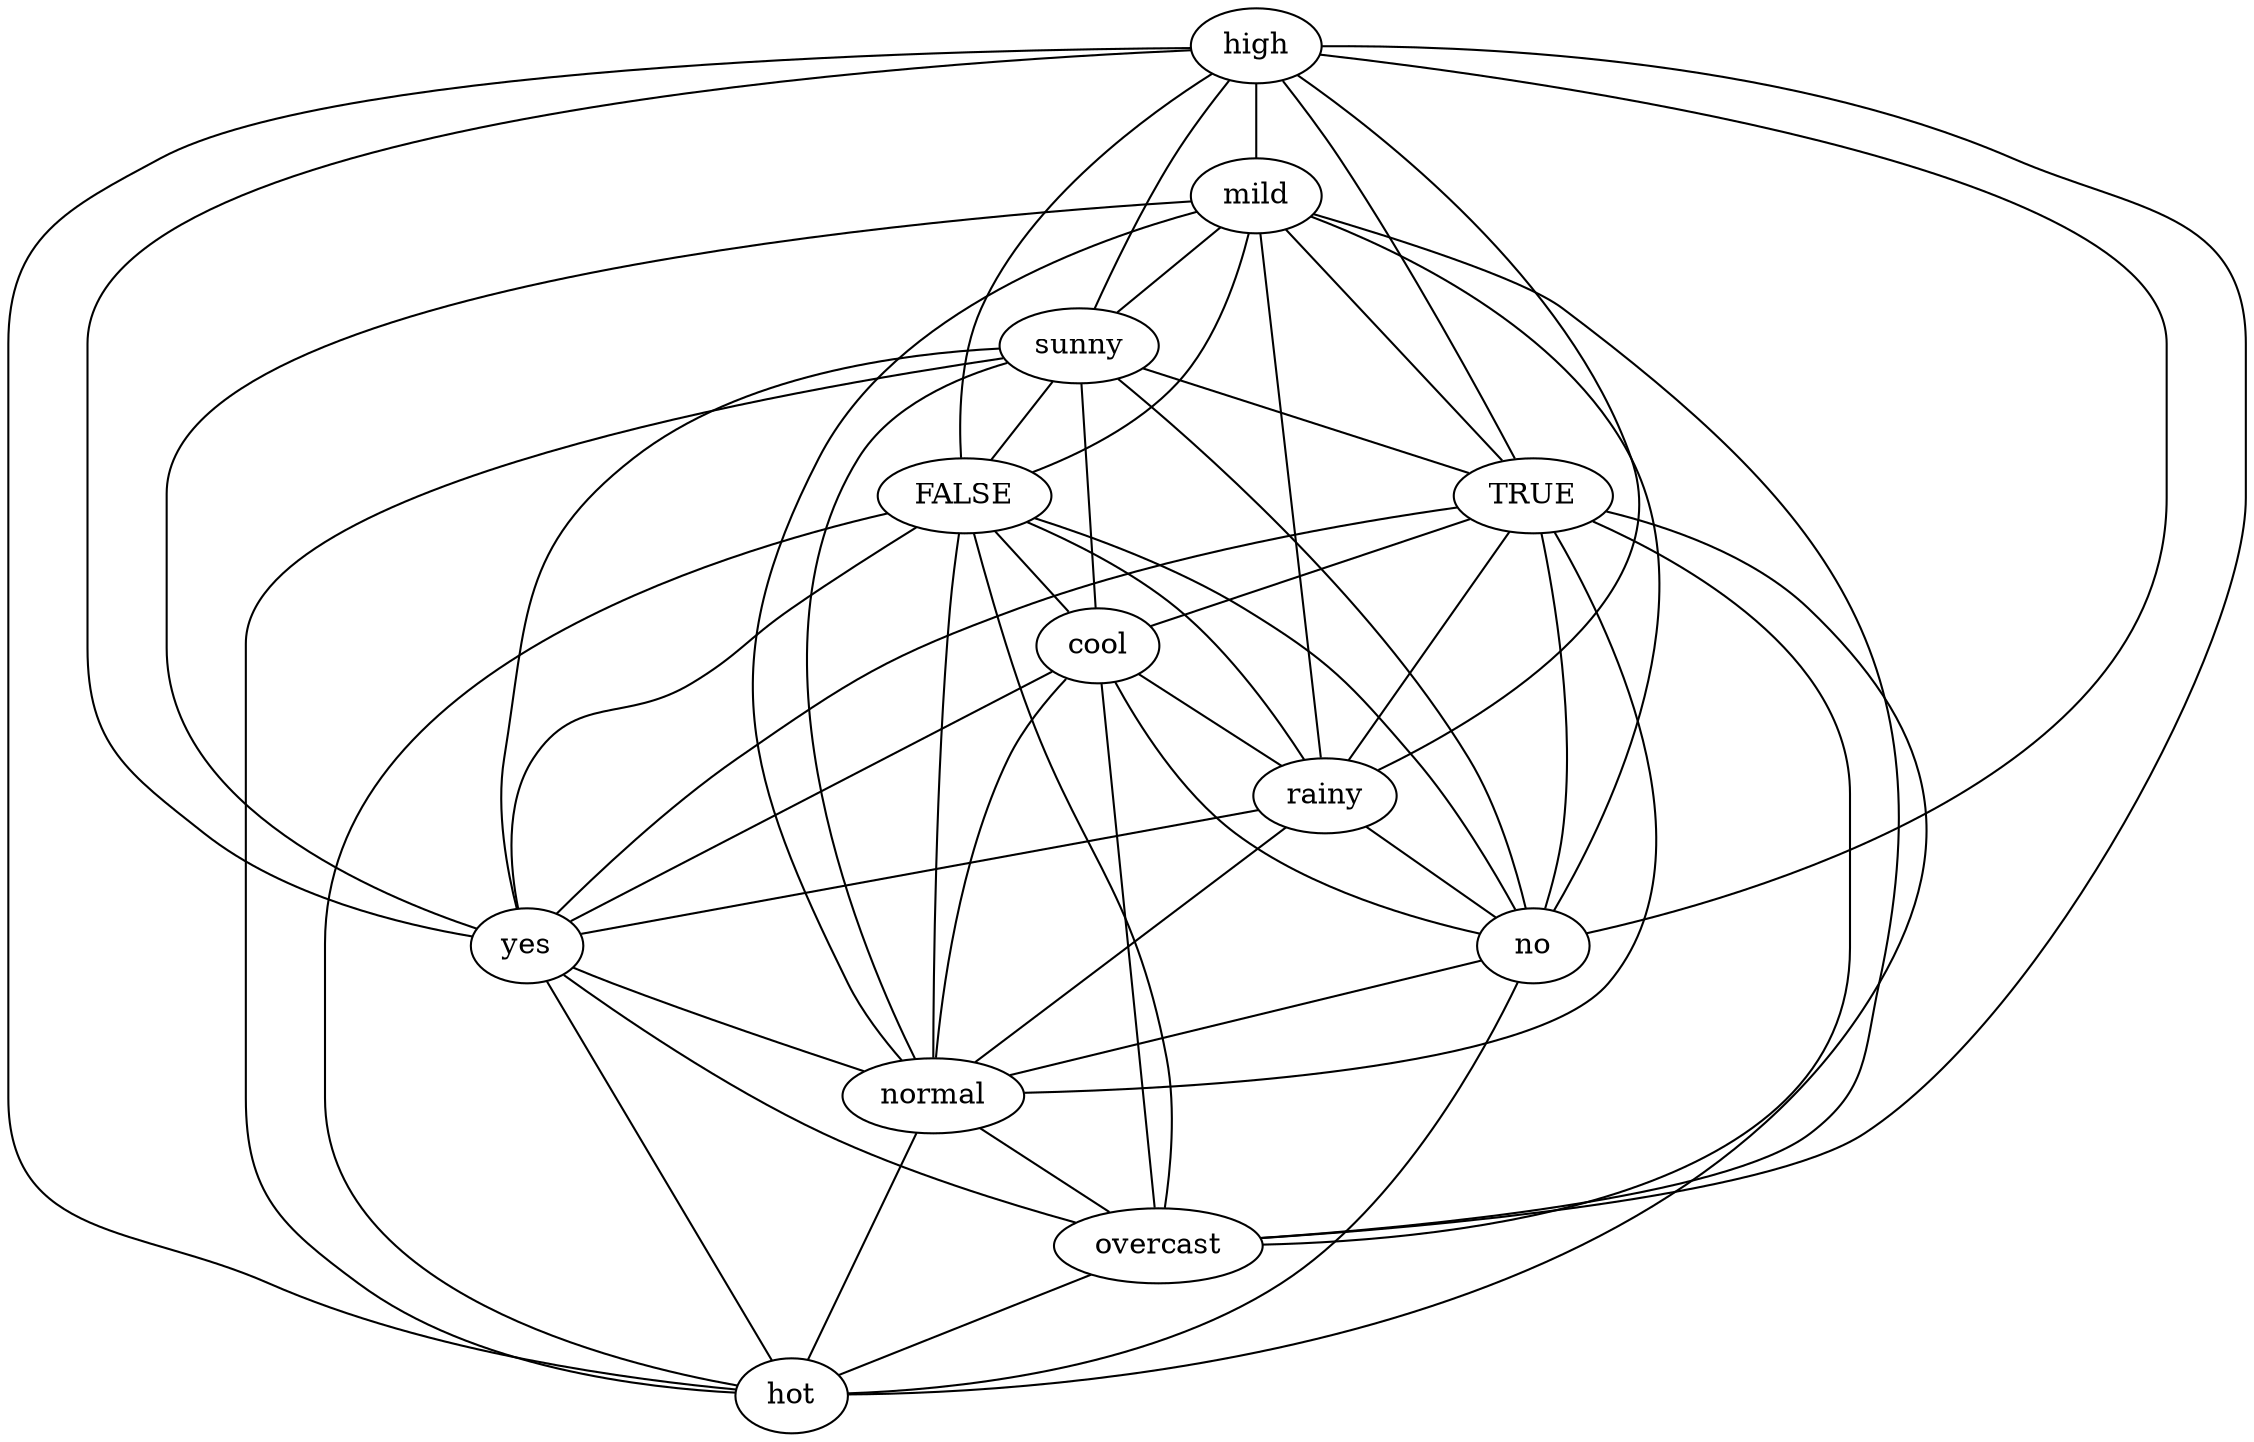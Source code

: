 strict graph "" {
high;
mild;
sunny;
FALSE;
TRUE;
cool;
rainy;
yes;
no;
normal;
overcast;
hot;
high -- mild  [color=black];
high -- overcast  [color=black];
high -- sunny  [color=black];
high -- FALSE  [color=black];
high -- TRUE  [color=black];
high -- hot  [color=black];
high -- rainy  [color=black];
high -- yes  [color=black];
high -- no  [color=black];
mild -- overcast  [color=black];
mild -- sunny  [color=black];
mild -- TRUE  [color=black];
mild -- FALSE  [color=black];
mild -- yes  [color=black];
mild -- normal  [color=black];
mild -- rainy  [color=black];
mild -- no  [color=black];
sunny -- cool  [color=black];
sunny -- FALSE  [color=black];
sunny -- TRUE  [color=black];
sunny -- hot  [color=black];
sunny -- normal  [color=black];
sunny -- yes  [color=black];
sunny -- no  [color=black];
FALSE -- rainy  [color=black];
FALSE -- cool  [color=black];
FALSE -- overcast  [color=black];
FALSE -- hot  [color=black];
FALSE -- normal  [color=black];
FALSE -- yes  [color=black];
FALSE -- no  [color=black];
TRUE -- overcast  [color=black];
TRUE -- cool  [color=black];
TRUE -- hot  [color=black];
TRUE -- normal  [color=black];
TRUE -- rainy  [color=black];
TRUE -- yes  [color=black];
TRUE -- no  [color=black];
cool -- overcast  [color=black];
cool -- normal  [color=black];
cool -- yes  [color=black];
cool -- rainy  [color=black];
cool -- no  [color=black];
rainy -- normal  [color=black];
rainy -- yes  [color=black];
rainy -- no  [color=black];
yes -- overcast  [color=black];
yes -- hot  [color=black];
yes -- normal  [color=black];
no -- hot  [color=black];
no -- normal  [color=black];
normal -- overcast  [color=black];
normal -- hot  [color=black];
overcast -- hot  [color=black];
}
